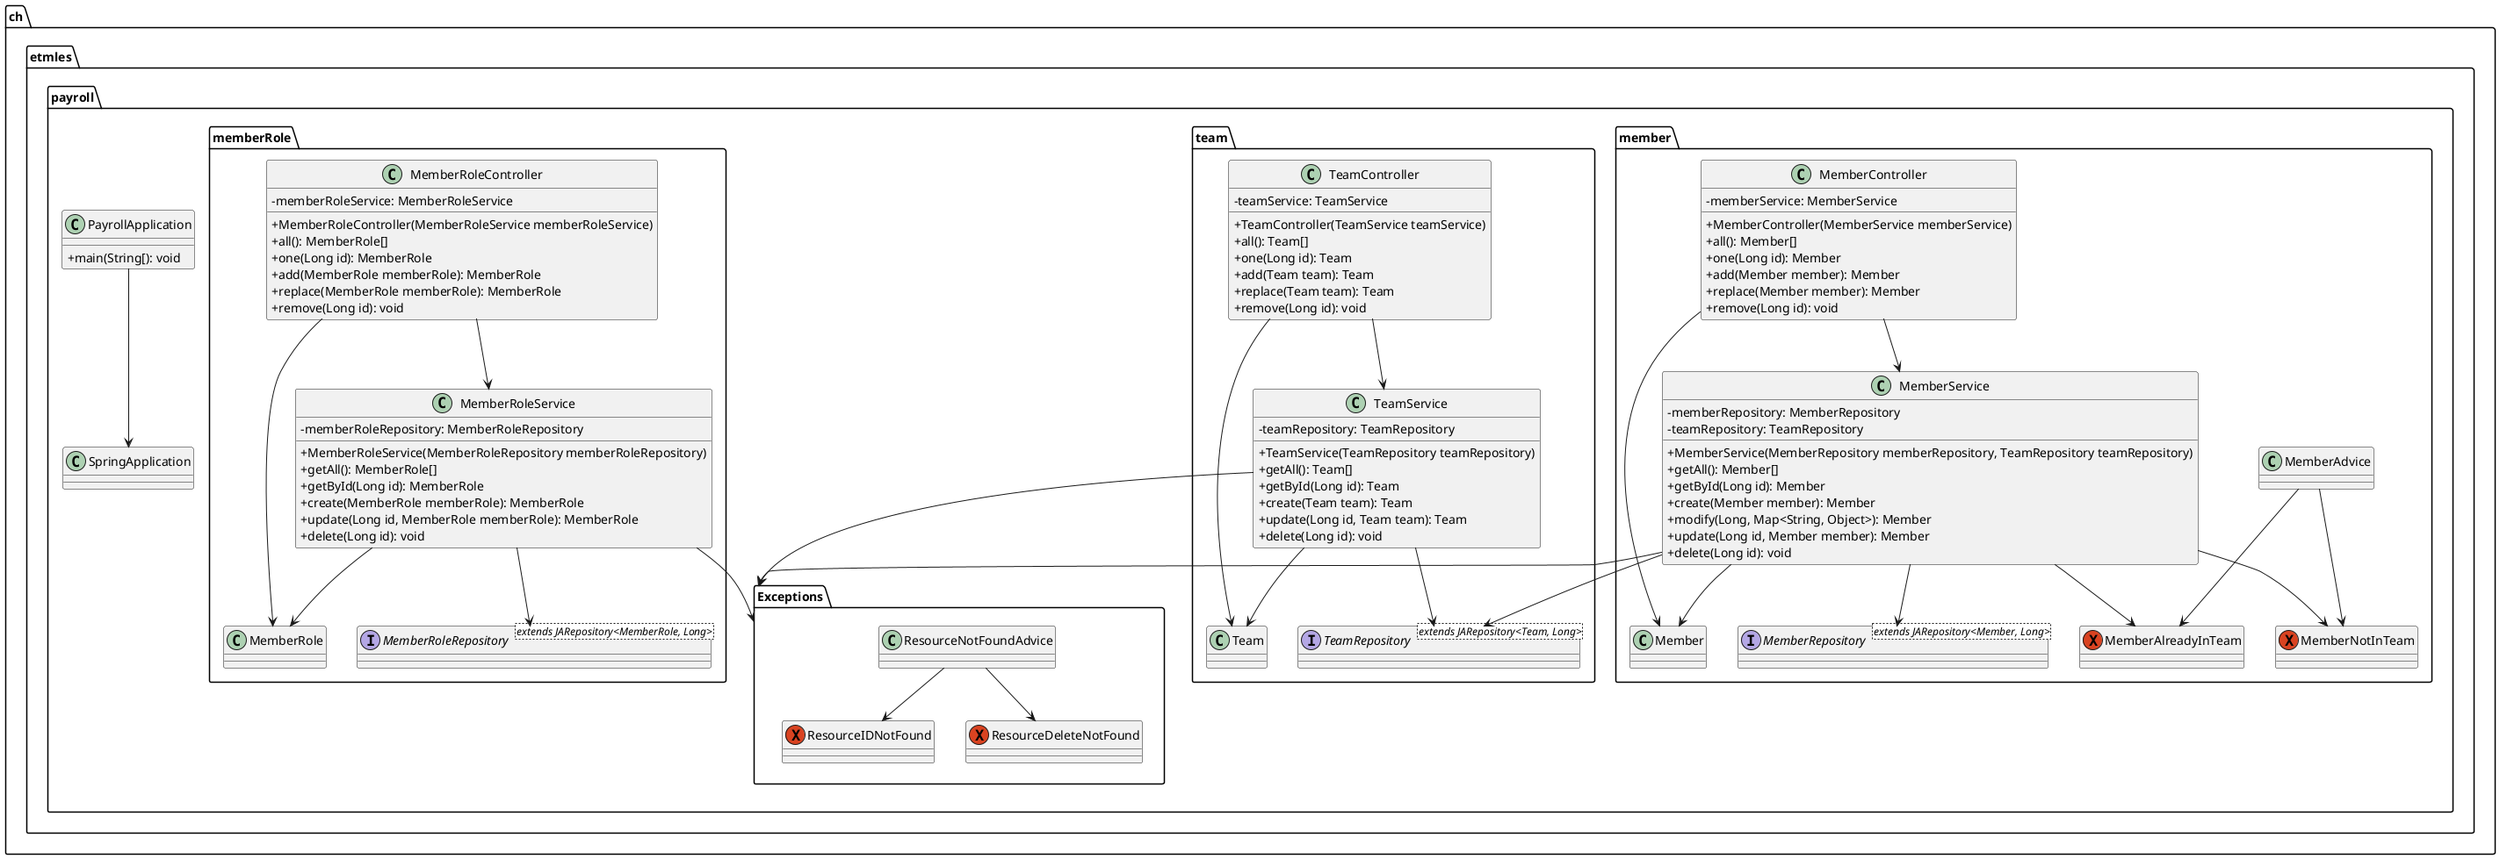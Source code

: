 @startuml

skinparam classAttributeIconSize 0

package ch.etmles.payroll {
    class "SpringApplication"
    class PayrollApplication {
        +main(String[): void
    }
    "PayrollApplication" --> "SpringApplication"

    package member {
        class Member {}
        interface MemberRepository<extends JARepository<Member, Long>>
        class MemberController {
            -memberService: MemberService
            +MemberController(MemberService memberService)
            +all(): Member[]
            +one(Long id): Member
            +add(Member member): Member
            +replace(Member member): Member
            +remove(Long id): void
        }
        class MemberService {
            -memberRepository: MemberRepository
            -teamRepository: TeamRepository
            +MemberService(MemberRepository memberRepository, TeamRepository teamRepository)
            +getAll(): Member[]
            +getById(Long id): Member
            +create(Member member): Member
            +modify(Long, Map<String, Object>): Member
            +update(Long id, Member member): Member
            +delete(Long id): void
        }
        class "MemberAdvice"
        exception "MemberNotInTeam"
        exception "MemberAlreadyInTeam"

        "MemberController" --> "MemberService"
        "MemberController" --> "Member"
        "MemberService" --> "MemberRepository"
        "MemberService" --> "Member"
        "MemberService" --> "MemberNotInTeam"
        "MemberService" --> "MemberAlreadyInTeam"
        "MemberAdvice" --> "MemberNotInTeam"
        "MemberAdvice" --> "MemberAlreadyInTeam"
    }
    "MemberService" --> team.TeamRepository
    "MemberService" --> "Exceptions"

    package memberRole {
        class MemberRole {}

        interface MemberRoleRepository<extends JARepository<MemberRole, Long>>
        class MemberRoleController {
            -memberRoleService: MemberRoleService
            +MemberRoleController(MemberRoleService memberRoleService)
            +all(): MemberRole[]
            +one(Long id): MemberRole
            +add(MemberRole memberRole): MemberRole
            +replace(MemberRole memberRole): MemberRole
            +remove(Long id): void
        }
        class MemberRoleService {
            -memberRoleRepository: MemberRoleRepository
            +MemberRoleService(MemberRoleRepository memberRoleRepository)
            +getAll(): MemberRole[]
            +getById(Long id): MemberRole
            +create(MemberRole memberRole): MemberRole
            +update(Long id, MemberRole memberRole): MemberRole
            +delete(Long id): void
        }

        "MemberRoleController" --> "MemberRoleService"
        "MemberRoleController" --> "MemberRole"
        "MemberRoleService" --> "MemberRoleRepository"
        "MemberRoleService" --> "MemberRole"
    }

    "MemberRoleService" --> "Exceptions"

    package team {
        class Team {}
        interface TeamRepository<extends JARepository<Team, Long>>
        class TeamController {
            -teamService: TeamService
            +TeamController(TeamService teamService)
            +all(): Team[]
            +one(Long id): Team
            +add(Team team): Team
            +replace(Team team): Team
            +remove(Long id): void
        }
        class TeamService {
            -teamRepository: TeamRepository
            +TeamService(TeamRepository teamRepository)
            +getAll(): Team[]
            +getById(Long id): Team
            +create(Team team): Team
            +update(Long id, Team team): Team
            +delete(Long id): void
        }

        "TeamController" --> "TeamService"
        "TeamController" --> "Team"
        "TeamService" --> "TeamRepository"
        "TeamService" --> "Team"
    }

    "TeamService" --> "Exceptions"

    package Exceptions {
        exception "ResourceIDNotFound"
        exception "ResourceDeleteNotFound"
        class "ResourceNotFoundAdvice"

        "ResourceNotFoundAdvice" --> "ResourceIDNotFound"
        "ResourceNotFoundAdvice" --> "ResourceDeleteNotFound"
    }
}

@enduml